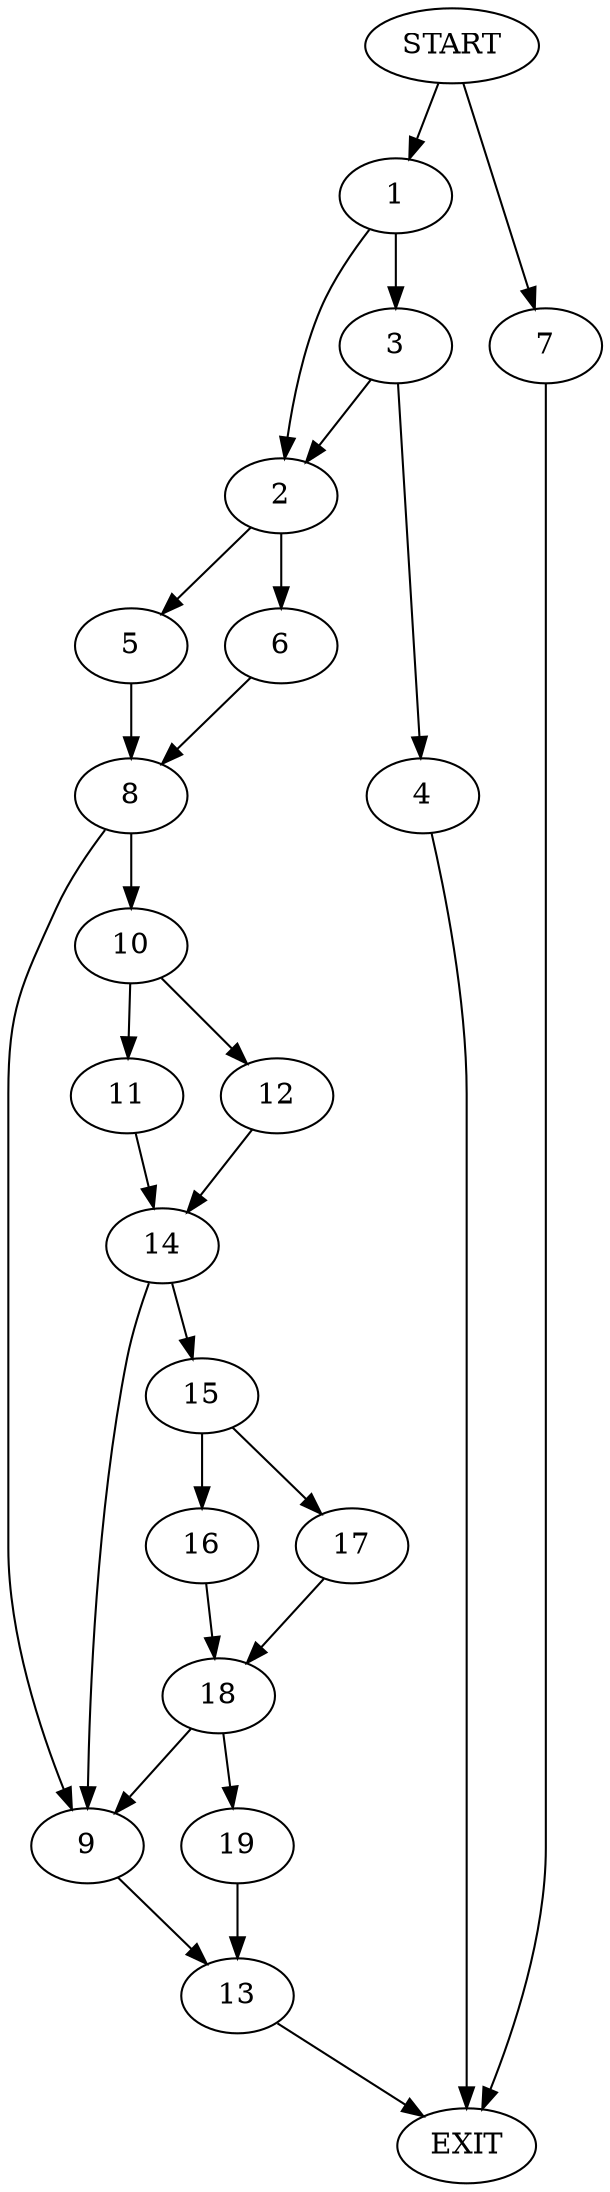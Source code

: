 digraph {
0 [label="START"]
20 [label="EXIT"]
0 -> 1
1 -> 2
1 -> 3
3 -> 4
3 -> 2
2 -> 5
2 -> 6
4 -> 20
0 -> 7
7 -> 20
6 -> 8
5 -> 8
8 -> 9
8 -> 10
10 -> 11
10 -> 12
9 -> 13
12 -> 14
11 -> 14
14 -> 9
14 -> 15
15 -> 16
15 -> 17
17 -> 18
16 -> 18
18 -> 19
18 -> 9
19 -> 13
13 -> 20
}
